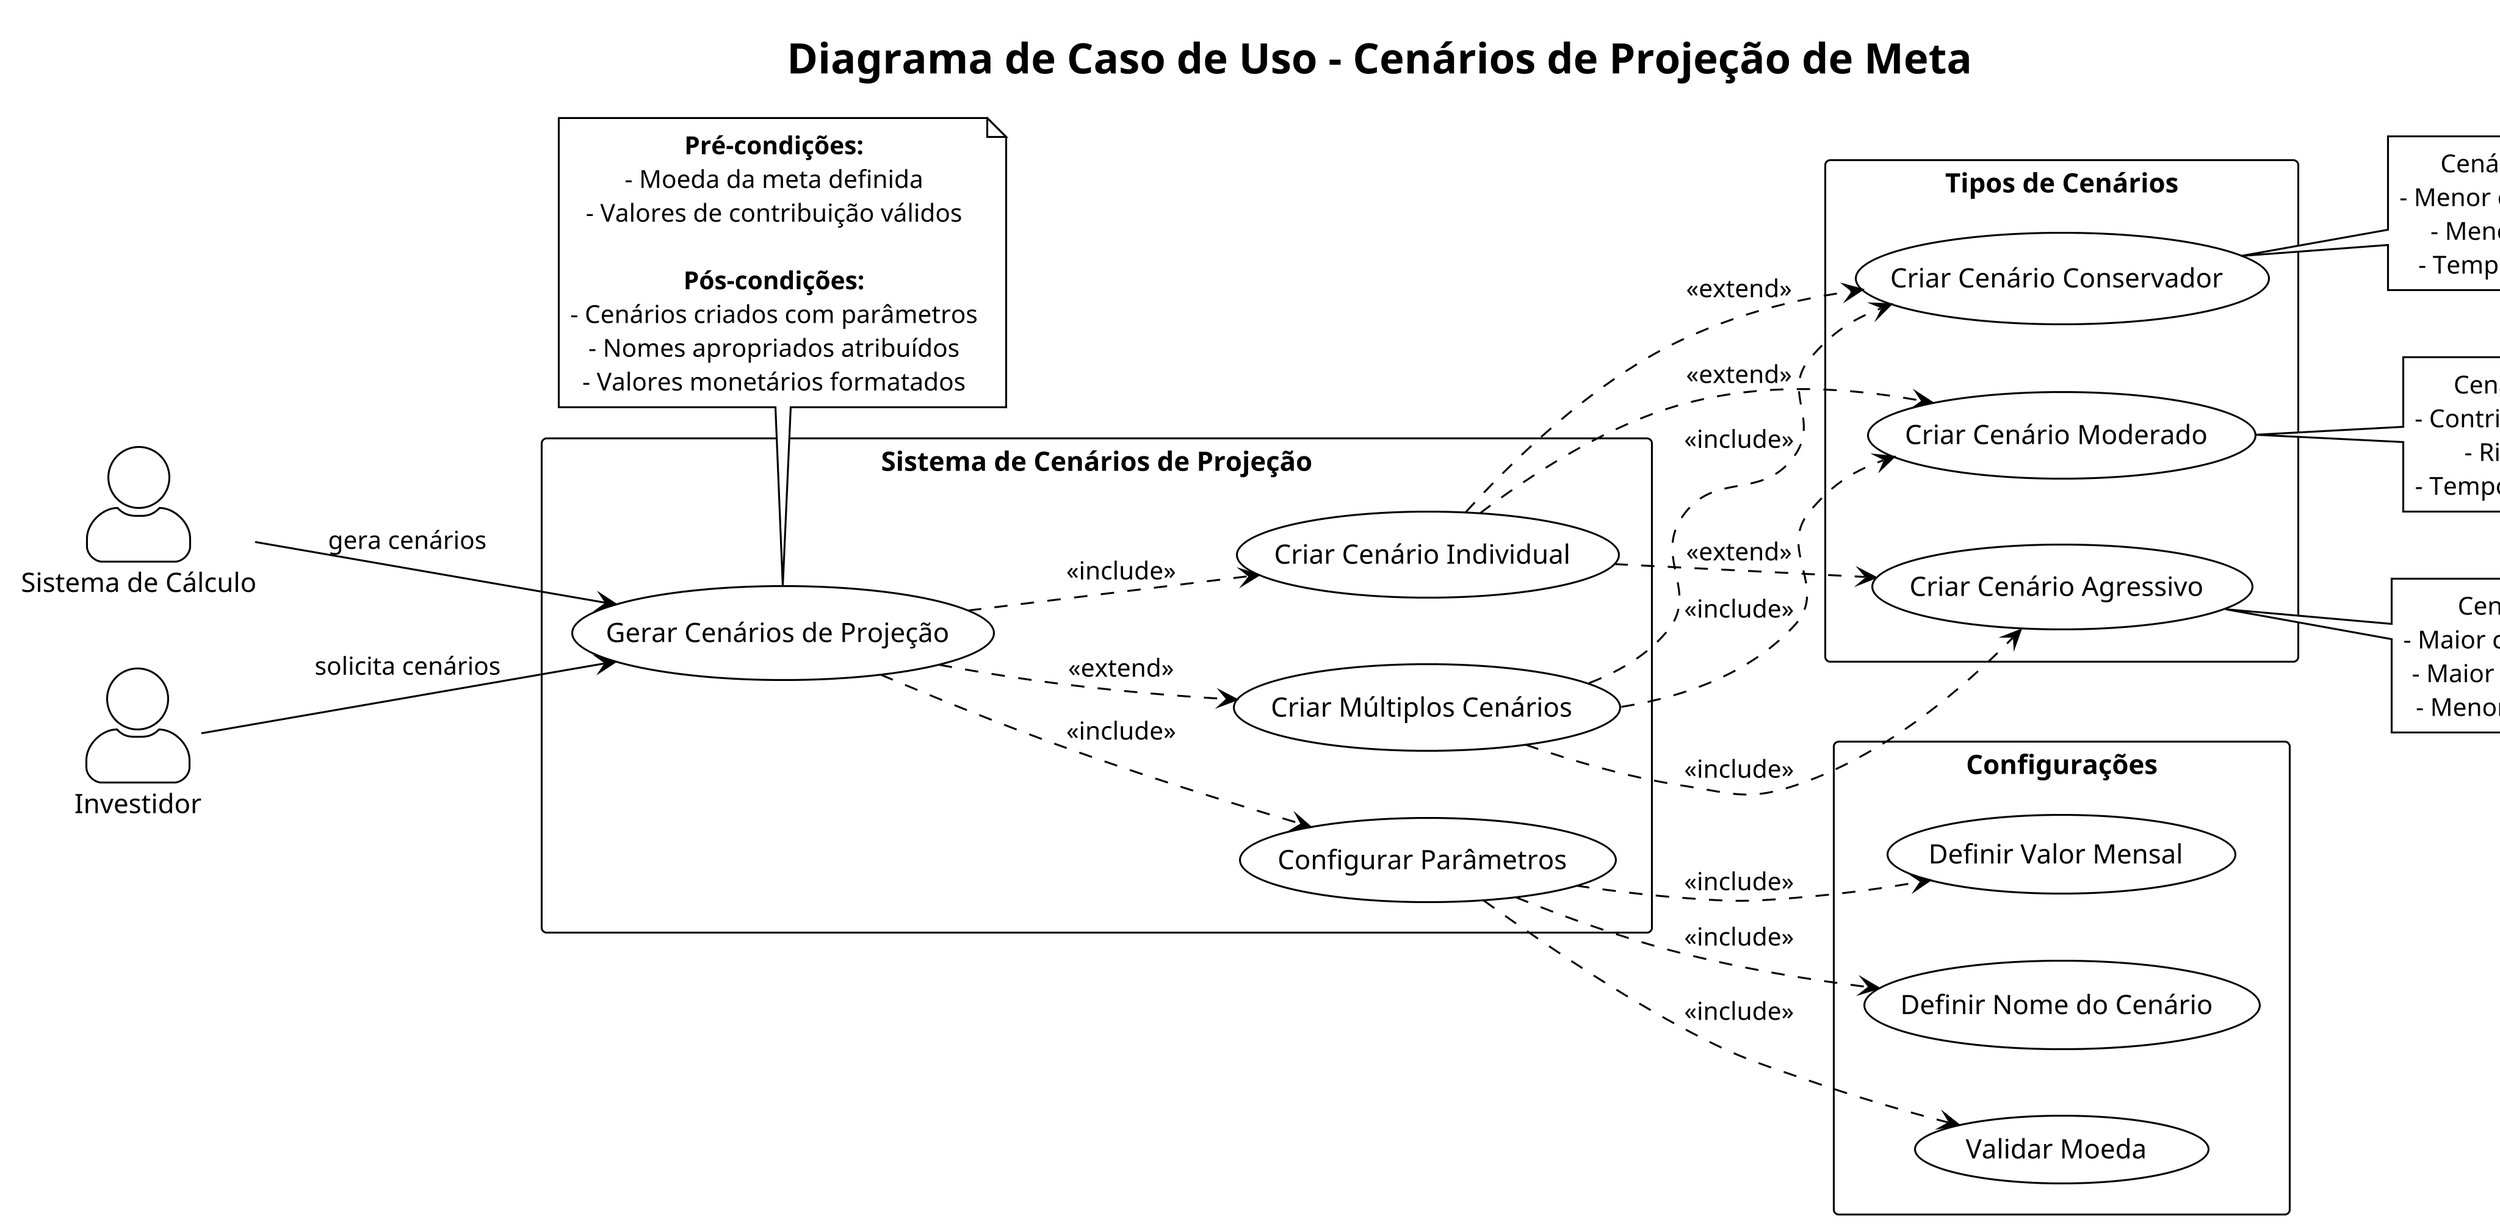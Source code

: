 @startuml Caso de Uso - Cenários de Projeção de Meta
!theme plain
skinparam dpi 300
skinparam actorStyle awesome
skinparam packageStyle rectangle
skinparam backgroundColor white
skinparam defaultTextAlignment center
left to right direction

title Diagrama de Caso de Uso - Cenários de Projeção de Meta

actor "Sistema de Cálculo" as System
actor "Investidor" as Investor

package "Sistema de Cenários de Projeção" {
    usecase "Gerar Cenários de Projeção" as UC1
    usecase "Criar Cenário Individual" as UC2
    usecase "Criar Múltiplos Cenários" as UC3
    usecase "Configurar Parâmetros" as UC4
}

package "Tipos de Cenários" {
    usecase "Criar Cenário Conservador" as T1
    usecase "Criar Cenário Moderado" as T2
    usecase "Criar Cenário Agressivo" as T3
}

package "Configurações" {
    usecase "Definir Valor Mensal" as C1
    usecase "Definir Nome do Cenário" as C2
    usecase "Validar Moeda" as C3
}

System --> UC1 : gera cenários
Investor --> UC1 : solicita cenários

UC1 ..> UC2 : <<include>>
UC1 ..> UC3 : <<extend>>
UC1 ..> UC4 : <<include>>

UC2 ..> T1 : <<extend>>
UC2 ..> T2 : <<extend>>
UC2 ..> T3 : <<extend>>

UC3 ..> T1 : <<include>>
UC3 ..> T2 : <<include>>
UC3 ..> T3 : <<include>>

UC4 ..> C1 : <<include>>
UC4 ..> C2 : <<include>>
UC4 ..> C3 : <<include>>

note right of T1
  Cenário Conservador:
  - Menor contribuição mensal
  - Menor risco assumido
  - Tempo maior para meta
end note

note right of T2
  Cenário Moderado:
  - Contribuição equilibrada
  - Risco moderado
  - Tempo médio para meta
end note

note right of T3
  Cenário Agressivo:
  - Maior contribuição mensal
  - Maior comprometimento
  - Menor tempo para meta
end note

note bottom of UC1
  **Pré-condições:**
  - Moeda da meta definida
  - Valores de contribuição válidos
  
  **Pós-condições:**
  - Cenários criados com parâmetros
  - Nomes apropriados atribuídos
  - Valores monetários formatados
end note

@enduml
